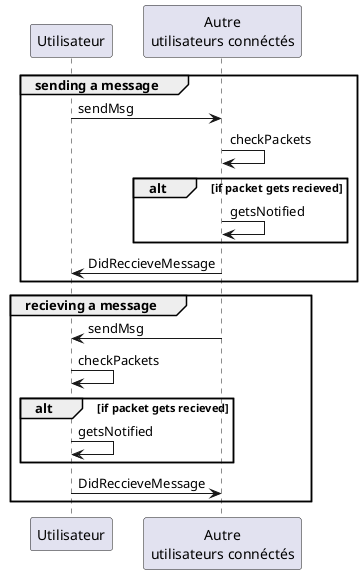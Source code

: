 @startuml
participant "Utilisateur" as usr
participant "Autre\nutilisateurs connéctés" as cousr

group sending a message
    usr -> cousr : sendMsg
    cousr -> cousr: checkPackets
    alt if packet gets recieved
        cousr -> cousr : getsNotified
    end
    cousr -> usr : DidReccieveMessage
end
group recieving a message
    cousr -> usr : sendMsg
    usr -> usr: checkPackets
    alt if packet gets recieved
        usr -> usr : getsNotified
    end
    usr -> cousr : DidReccieveMessage
end
@enduml